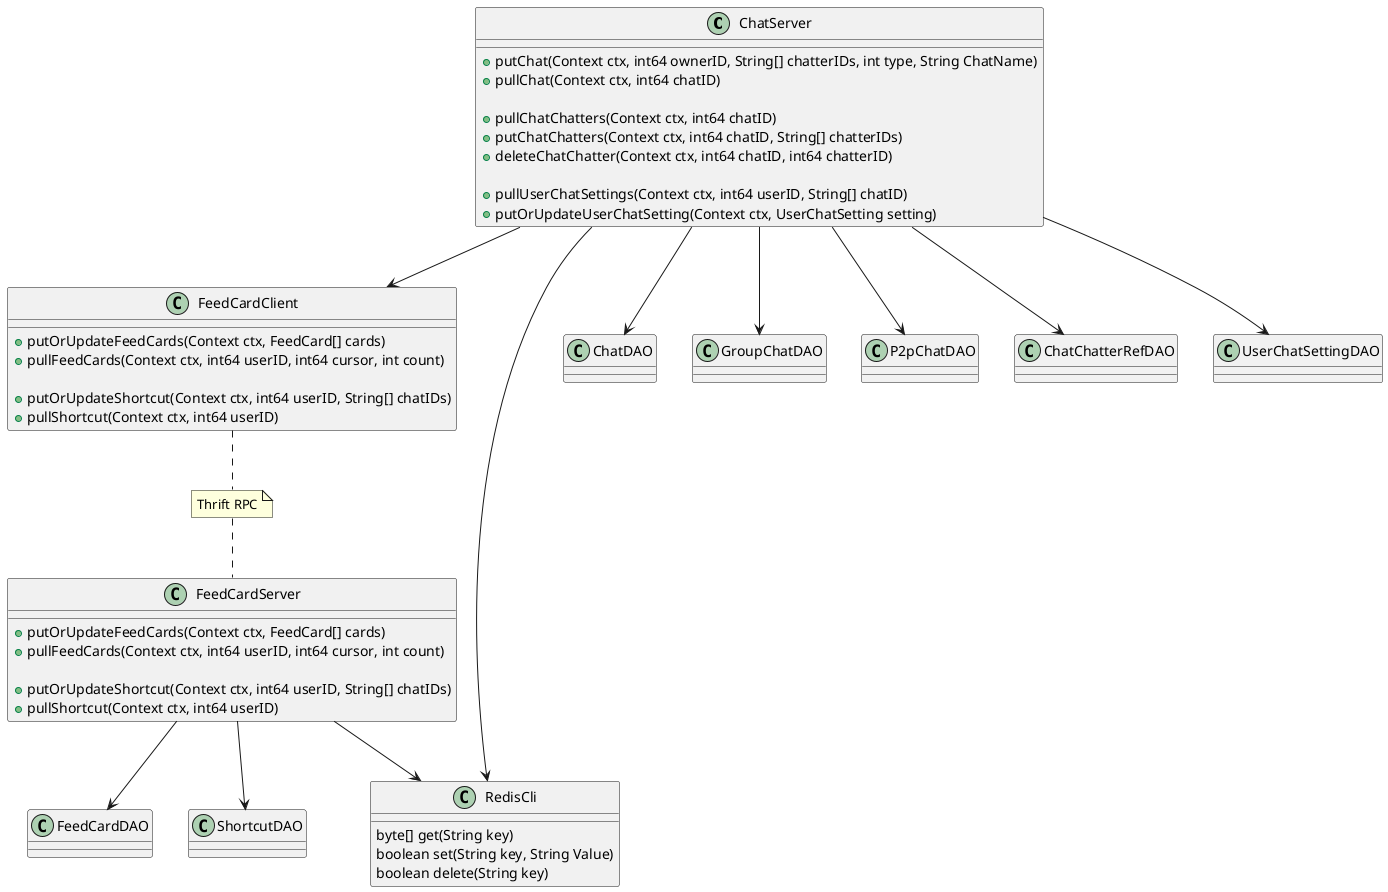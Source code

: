 @startuml

class ChatServer {
    + putChat(Context ctx, int64 ownerID, String[] chatterIDs, int type, String ChatName)
    + pullChat(Context ctx, int64 chatID)

    + pullChatChatters(Context ctx, int64 chatID)
    + putChatChatters(Context ctx, int64 chatID, String[] chatterIDs)
    + deleteChatChatter(Context ctx, int64 chatID, int64 chatterID)

    + pullUserChatSettings(Context ctx, int64 userID, String[] chatID)
    + putOrUpdateUserChatSetting(Context ctx, UserChatSetting setting)
}

ChatServer --> FeedCardClient
ChatServer --> RedisCli
ChatServer --> ChatDAO
ChatServer --> GroupChatDAO
ChatServer --> P2pChatDAO
ChatServer --> ChatChatterRefDAO
ChatServer --> UserChatSettingDAO

class FeedCardClient {
    + putOrUpdateFeedCards(Context ctx, FeedCard[] cards)
    + pullFeedCards(Context ctx, int64 userID, int64 cursor, int count)
'    + deleteFeedCards(Context ctx, int64 userID, int64 chatID)

    + putOrUpdateShortcut(Context ctx, int64 userID, String[] chatIDs)
    + pullShortcut(Context ctx, int64 userID)
'    + DeleteShortcutResponse(Context ctx, int64 userID)
}

note "Thrift RPC" as n1
FeedCardClient ..n1
n1.. FeedCardServer

class FeedCardServer {
    + putOrUpdateFeedCards(Context ctx, FeedCard[] cards)
    + pullFeedCards(Context ctx, int64 userID, int64 cursor, int count)
'    + deleteFeedCards(Context ctx, int64 userID, int64 chatID)

    + putOrUpdateShortcut(Context ctx, int64 userID, String[] chatIDs)
    + pullShortcut(Context ctx, int64 userID)
'    + DeleteShortcutResponse(Context ctx, int64 userID)
}

FeedCardServer --> RedisCli
FeedCardServer --> FeedCardDAO
FeedCardServer --> ShortcutDAO

class RedisCli {
    byte[] get(String key)
    boolean set(String key, String Value)
'    boolean expire(String key, int seconds)
    boolean delete(String key)
}

class ChatDAO {}
class GroupChatDAO {}
class P2pChatDAO {}
class ChatChatterRefDAO {}
class UserChatSettingDAO {}
class FeedCardDAO {}
class ShortcutDAO {}

@enduml